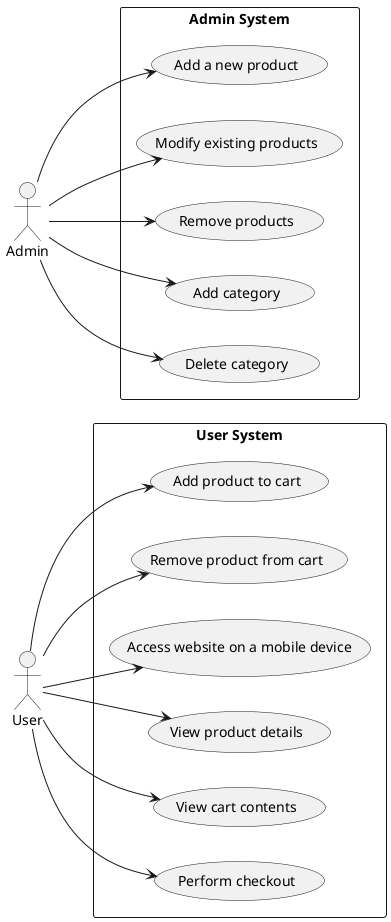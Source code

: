 @startuml

left to right direction

Actor User
Actor Admin

rectangle "User System" {
  User --> (Add product to cart)
  User --> (Remove product from cart)
  User --> (Access website on a mobile device)
  User --> (View product details)
  User --> (View cart contents)
  User --> (Perform checkout)
}

rectangle "Admin System" {
  Admin --> (Add a new product)
  Admin --> (Modify existing products)
  Admin --> (Remove products)
  Admin --> (Add category)
  Admin --> (Delete category)
}

@enduml
